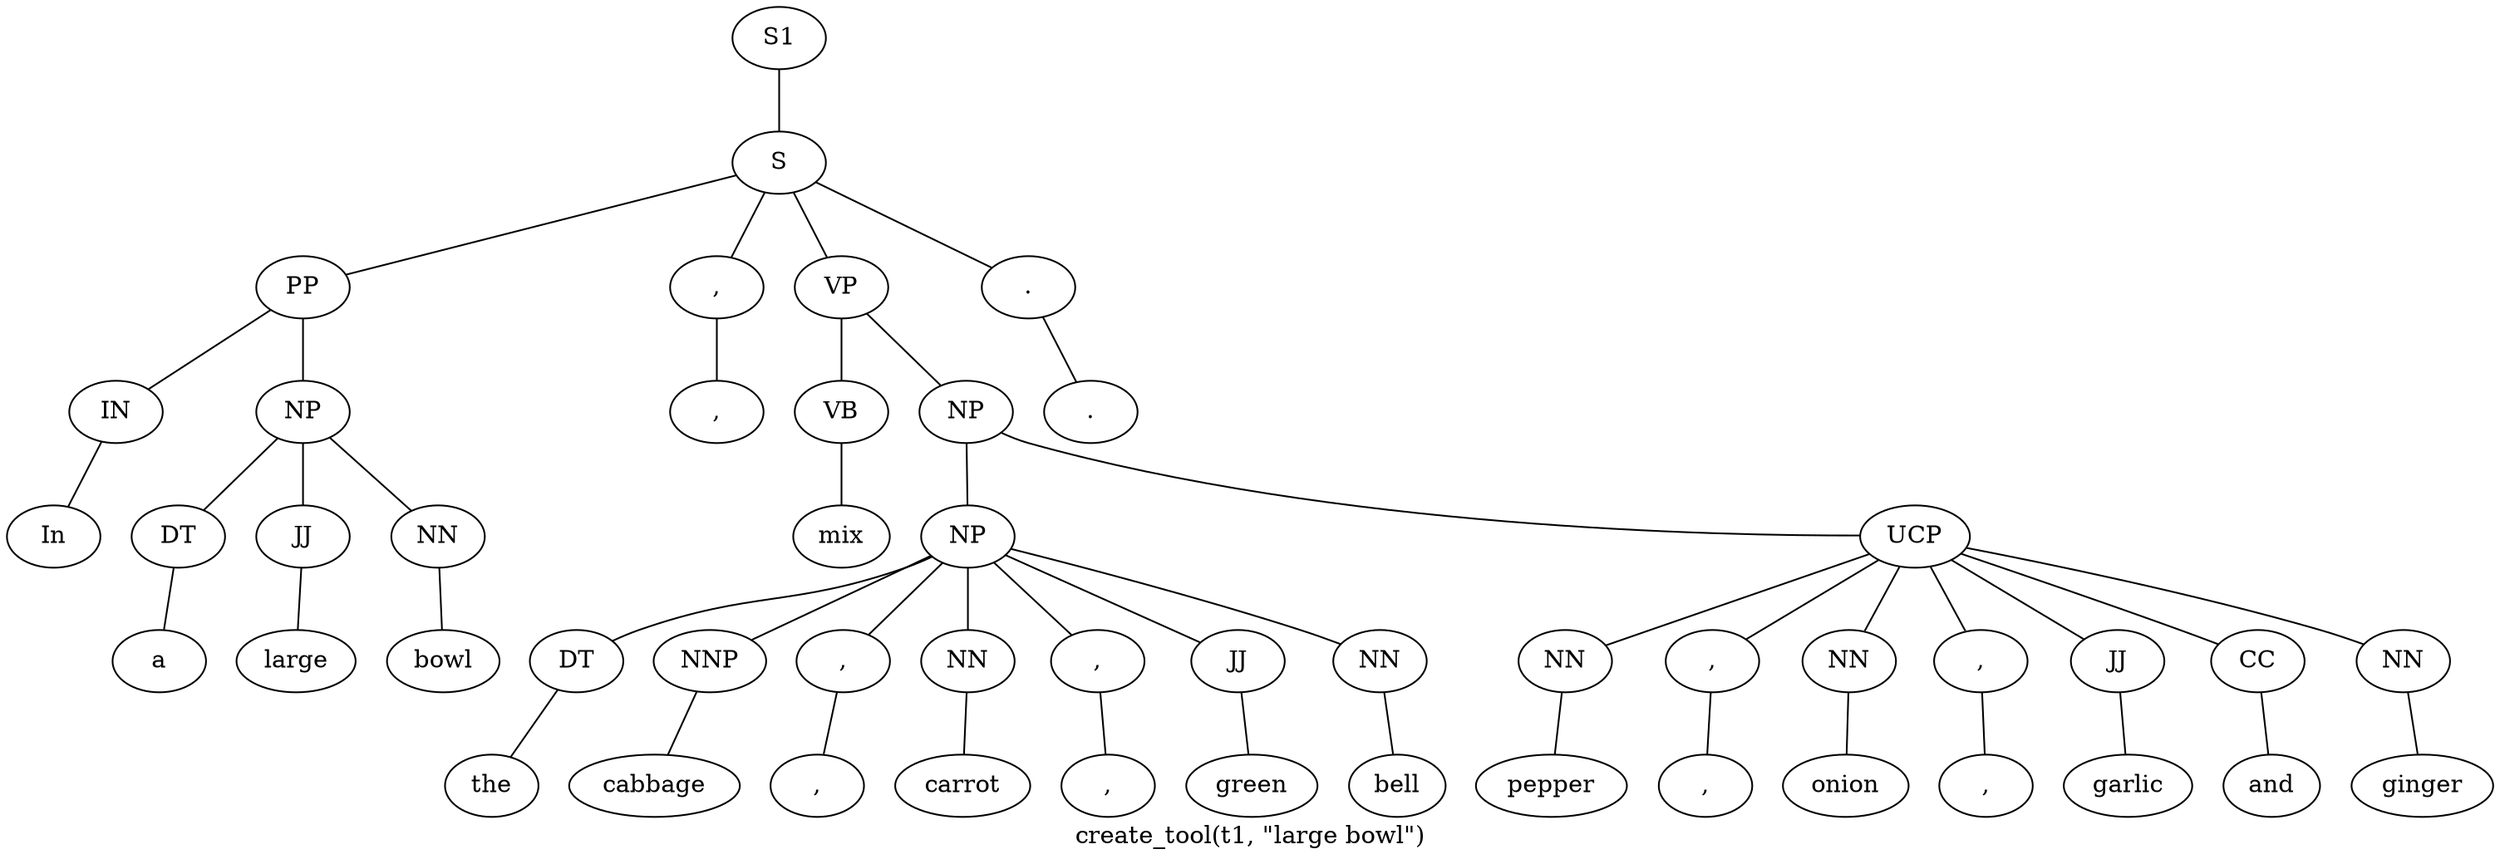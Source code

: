 graph SyntaxGraph {
	label = "create_tool(t1, \"large bowl\")";
	Node0 [label="S1"];
	Node1 [label="S"];
	Node2 [label="PP"];
	Node3 [label="IN"];
	Node4 [label="In"];
	Node5 [label="NP"];
	Node6 [label="DT"];
	Node7 [label="a"];
	Node8 [label="JJ"];
	Node9 [label="large"];
	Node10 [label="NN"];
	Node11 [label="bowl"];
	Node12 [label=","];
	Node13 [label=","];
	Node14 [label="VP"];
	Node15 [label="VB"];
	Node16 [label="mix"];
	Node17 [label="NP"];
	Node18 [label="NP"];
	Node19 [label="DT"];
	Node20 [label="the"];
	Node21 [label="NNP"];
	Node22 [label="cabbage"];
	Node23 [label=","];
	Node24 [label=","];
	Node25 [label="NN"];
	Node26 [label="carrot"];
	Node27 [label=","];
	Node28 [label=","];
	Node29 [label="JJ"];
	Node30 [label="green"];
	Node31 [label="NN"];
	Node32 [label="bell"];
	Node33 [label="UCP"];
	Node34 [label="NN"];
	Node35 [label="pepper"];
	Node36 [label=","];
	Node37 [label=","];
	Node38 [label="NN"];
	Node39 [label="onion"];
	Node40 [label=","];
	Node41 [label=","];
	Node42 [label="JJ"];
	Node43 [label="garlic"];
	Node44 [label="CC"];
	Node45 [label="and"];
	Node46 [label="NN"];
	Node47 [label="ginger"];
	Node48 [label="."];
	Node49 [label="."];

	Node0 -- Node1;
	Node1 -- Node2;
	Node1 -- Node12;
	Node1 -- Node14;
	Node1 -- Node48;
	Node2 -- Node3;
	Node2 -- Node5;
	Node3 -- Node4;
	Node5 -- Node6;
	Node5 -- Node8;
	Node5 -- Node10;
	Node6 -- Node7;
	Node8 -- Node9;
	Node10 -- Node11;
	Node12 -- Node13;
	Node14 -- Node15;
	Node14 -- Node17;
	Node15 -- Node16;
	Node17 -- Node18;
	Node17 -- Node33;
	Node18 -- Node19;
	Node18 -- Node21;
	Node18 -- Node23;
	Node18 -- Node25;
	Node18 -- Node27;
	Node18 -- Node29;
	Node18 -- Node31;
	Node19 -- Node20;
	Node21 -- Node22;
	Node23 -- Node24;
	Node25 -- Node26;
	Node27 -- Node28;
	Node29 -- Node30;
	Node31 -- Node32;
	Node33 -- Node34;
	Node33 -- Node36;
	Node33 -- Node38;
	Node33 -- Node40;
	Node33 -- Node42;
	Node33 -- Node44;
	Node33 -- Node46;
	Node34 -- Node35;
	Node36 -- Node37;
	Node38 -- Node39;
	Node40 -- Node41;
	Node42 -- Node43;
	Node44 -- Node45;
	Node46 -- Node47;
	Node48 -- Node49;
}